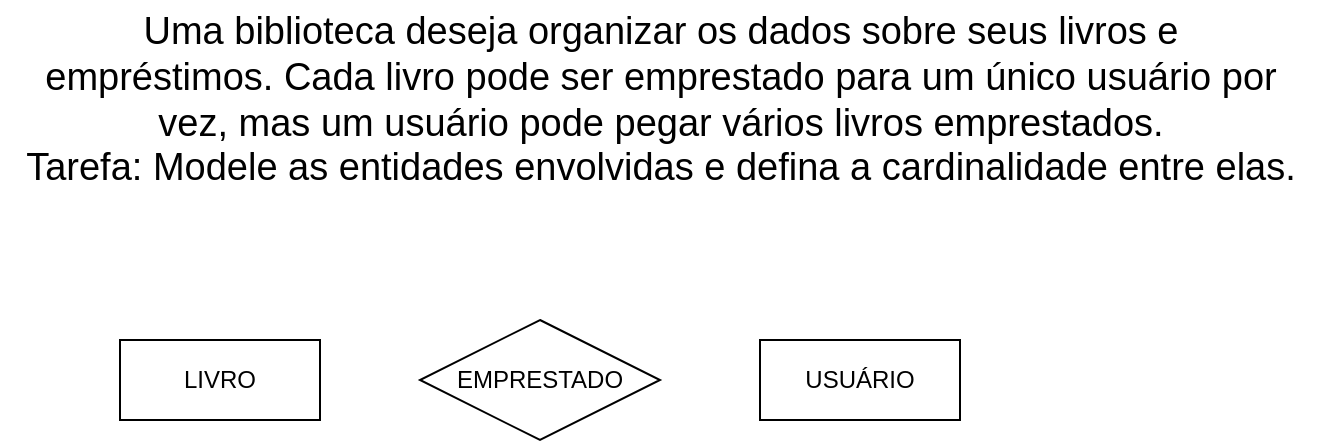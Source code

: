 <mxfile version="27.2.0">
  <diagram name="Página-1" id="b4JkCRnROzZ7c5UDisCW">
    <mxGraphModel dx="862" dy="467" grid="1" gridSize="10" guides="1" tooltips="1" connect="1" arrows="1" fold="1" page="1" pageScale="1" pageWidth="827" pageHeight="1169" math="0" shadow="0">
      <root>
        <mxCell id="0" />
        <mxCell id="1" parent="0" />
        <mxCell id="mdvhE89lCFFaDwQqOyZz-1" value="&lt;font style=&quot;font-size: 19px;&quot;&gt;Uma biblioteca deseja organizar os dados sobre seus livros e &lt;br&gt;empréstimos. Cada livro pode ser emprestado para um único usuário por &lt;br&gt;vez, mas um usuário pode pegar vários livros emprestados.&lt;br&gt;Tarefa: Modele as entidades envolvidas e defina a cardinalidade entre elas.&lt;/font&gt;" style="text;html=1;align=center;verticalAlign=middle;resizable=0;points=[];autosize=1;strokeColor=none;fillColor=none;" vertex="1" parent="1">
          <mxGeometry x="90" y="70" width="660" height="100" as="geometry" />
        </mxCell>
        <mxCell id="mdvhE89lCFFaDwQqOyZz-2" value="LIVRO" style="whiteSpace=wrap;html=1;align=center;" vertex="1" parent="1">
          <mxGeometry x="150" y="240" width="100" height="40" as="geometry" />
        </mxCell>
        <mxCell id="mdvhE89lCFFaDwQqOyZz-3" value="USUÁRIO" style="whiteSpace=wrap;html=1;align=center;" vertex="1" parent="1">
          <mxGeometry x="470" y="240" width="100" height="40" as="geometry" />
        </mxCell>
        <mxCell id="mdvhE89lCFFaDwQqOyZz-4" value="EMPRESTADO" style="shape=rhombus;perimeter=rhombusPerimeter;whiteSpace=wrap;html=1;align=center;" vertex="1" parent="1">
          <mxGeometry x="300" y="230" width="120" height="60" as="geometry" />
        </mxCell>
      </root>
    </mxGraphModel>
  </diagram>
</mxfile>
